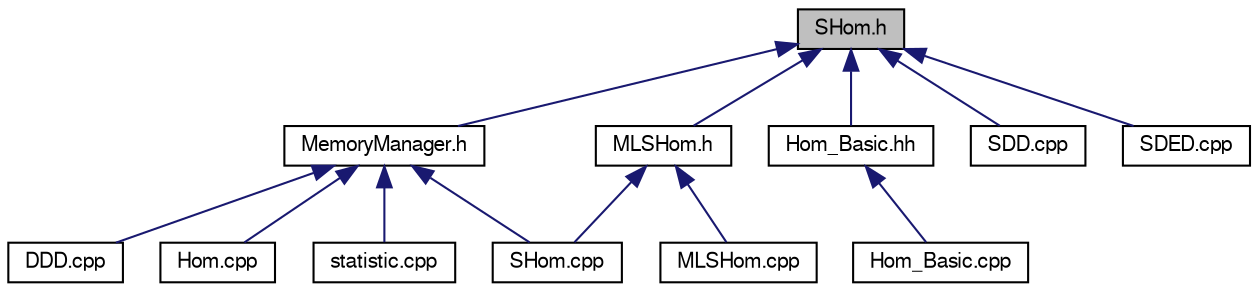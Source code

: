 digraph "SHom.h"
{
  edge [fontname="FreeSans",fontsize="10",labelfontname="FreeSans",labelfontsize="10"];
  node [fontname="FreeSans",fontsize="10",shape=record];
  Node1 [label="SHom.h",height=0.2,width=0.4,color="black", fillcolor="grey75", style="filled" fontcolor="black"];
  Node1 -> Node2 [dir="back",color="midnightblue",fontsize="10",style="solid",fontname="FreeSans"];
  Node2 [label="MemoryManager.h",height=0.2,width=0.4,color="black", fillcolor="white", style="filled",URL="$MemoryManager_8h.html"];
  Node2 -> Node3 [dir="back",color="midnightblue",fontsize="10",style="solid",fontname="FreeSans"];
  Node3 [label="DDD.cpp",height=0.2,width=0.4,color="black", fillcolor="white", style="filled",URL="$DDD_8cpp.html"];
  Node2 -> Node4 [dir="back",color="midnightblue",fontsize="10",style="solid",fontname="FreeSans"];
  Node4 [label="Hom.cpp",height=0.2,width=0.4,color="black", fillcolor="white", style="filled",URL="$Hom_8cpp.html"];
  Node2 -> Node5 [dir="back",color="midnightblue",fontsize="10",style="solid",fontname="FreeSans"];
  Node5 [label="SHom.cpp",height=0.2,width=0.4,color="black", fillcolor="white", style="filled",URL="$SHom_8cpp.html"];
  Node2 -> Node6 [dir="back",color="midnightblue",fontsize="10",style="solid",fontname="FreeSans"];
  Node6 [label="statistic.cpp",height=0.2,width=0.4,color="black", fillcolor="white", style="filled",URL="$statistic_8cpp.html"];
  Node1 -> Node7 [dir="back",color="midnightblue",fontsize="10",style="solid",fontname="FreeSans"];
  Node7 [label="Hom_Basic.hh",height=0.2,width=0.4,color="black", fillcolor="white", style="filled",URL="$Hom__Basic_8hh.html"];
  Node7 -> Node8 [dir="back",color="midnightblue",fontsize="10",style="solid",fontname="FreeSans"];
  Node8 [label="Hom_Basic.cpp",height=0.2,width=0.4,color="black", fillcolor="white", style="filled",URL="$Hom__Basic_8cpp.html"];
  Node1 -> Node9 [dir="back",color="midnightblue",fontsize="10",style="solid",fontname="FreeSans"];
  Node9 [label="MLSHom.h",height=0.2,width=0.4,color="black", fillcolor="white", style="filled",URL="$MLSHom_8h.html"];
  Node9 -> Node10 [dir="back",color="midnightblue",fontsize="10",style="solid",fontname="FreeSans"];
  Node10 [label="MLSHom.cpp",height=0.2,width=0.4,color="black", fillcolor="white", style="filled",URL="$MLSHom_8cpp.html"];
  Node9 -> Node5 [dir="back",color="midnightblue",fontsize="10",style="solid",fontname="FreeSans"];
  Node1 -> Node11 [dir="back",color="midnightblue",fontsize="10",style="solid",fontname="FreeSans"];
  Node11 [label="SDD.cpp",height=0.2,width=0.4,color="black", fillcolor="white", style="filled",URL="$SDD_8cpp.html"];
  Node1 -> Node12 [dir="back",color="midnightblue",fontsize="10",style="solid",fontname="FreeSans"];
  Node12 [label="SDED.cpp",height=0.2,width=0.4,color="black", fillcolor="white", style="filled",URL="$SDED_8cpp.html"];
}
